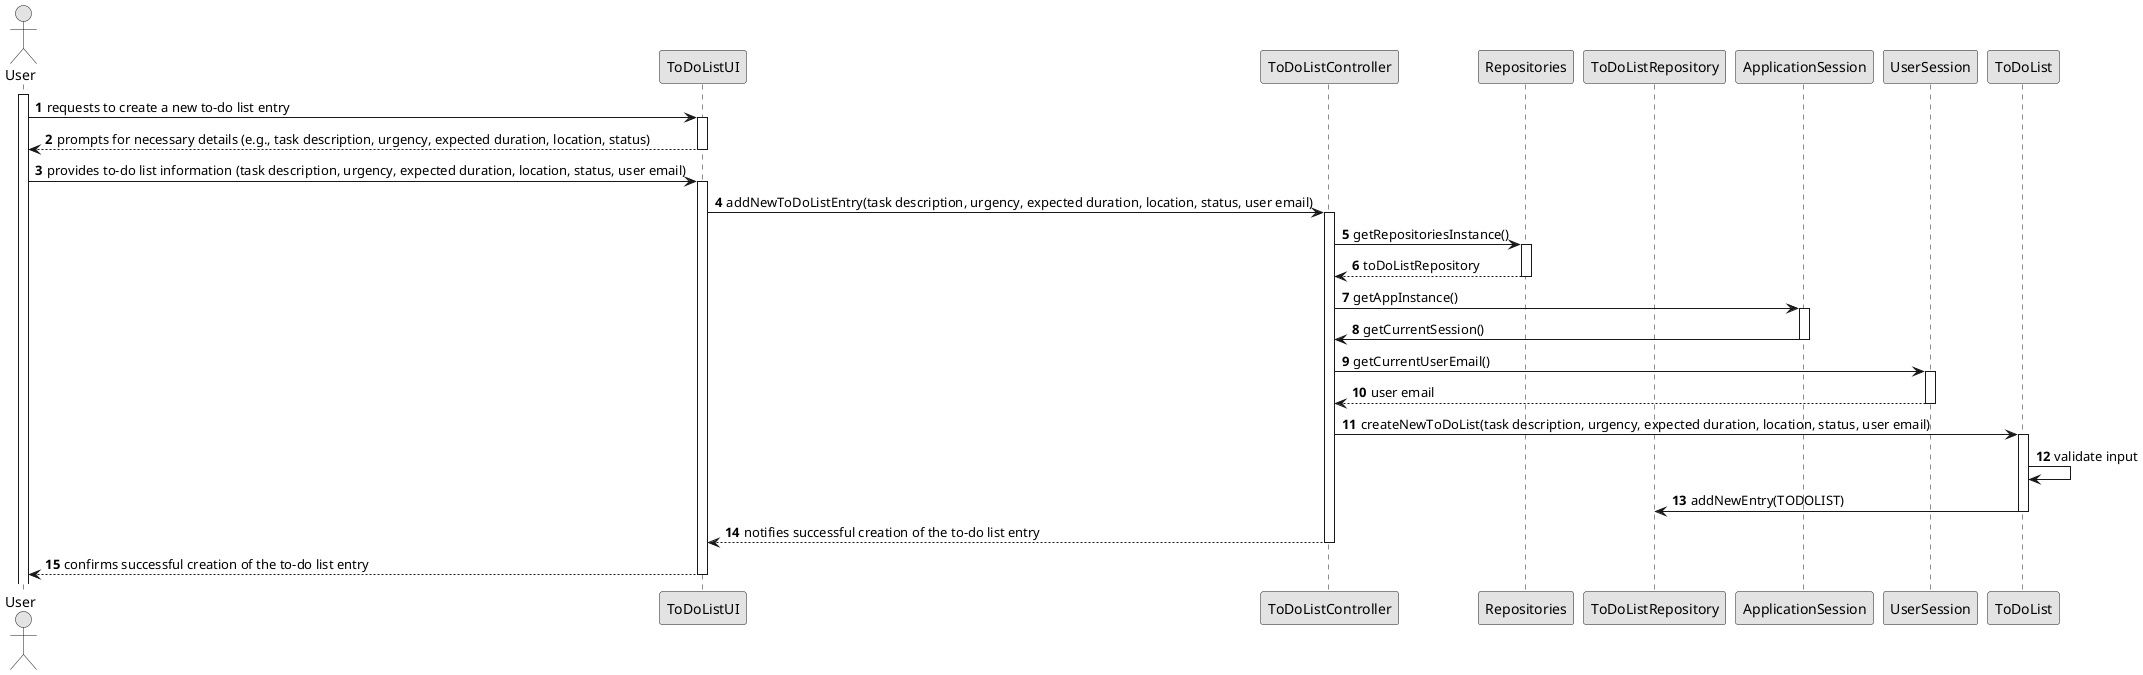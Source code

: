 @startuml
skinparam monochrome true
skinparam packageStyle rectangle
skinparam shadowing false
autonumber
actor "User" as USER
participant "ToDoListUI" as UI
participant "ToDoListController" as CTRL
participant "Repositories" as Repositories
participant "ToDoListRepository" as ToDoListRepository
participant "ApplicationSession" as APP
participant "UserSession" as SESSION
participant "ToDoList" as TODOLIST

activate USER

USER -> UI : requests to create a new to-do list entry
activate UI
    UI --> USER : prompts for necessary details (e.g., task description, urgency, expected duration, location, status)
deactivate UI

USER -> UI : provides to-do list information (task description, urgency, expected duration, location, status, user email)
activate UI

    UI -> CTRL : addNewToDoListEntry(task description, urgency, expected duration, location, status, user email)
    activate CTRL

        CTRL -> Repositories : getRepositoriesInstance()
        activate Repositories

            Repositories --> CTRL : toDoListRepository
        deactivate Repositories

        CTRL -> APP: getAppInstance()
        activate APP

            APP -> CTRL: getCurrentSession()
        deactivate APP

        CTRL -> SESSION: getCurrentUserEmail()
        activate SESSION

            SESSION --> CTRL: user email
        deactivate SESSION

        CTRL -> TODOLIST : createNewToDoList(task description, urgency, expected duration, location, status, user email)
        activate TODOLIST

            TODOLIST -> TODOLIST : validate input
            TODOLIST -> ToDoListRepository : addNewEntry(TODOLIST)
        deactivate TODOLIST

        CTRL --> UI : notifies successful creation of the to-do list entry
deactivate CTRL

UI --> USER : confirms successful creation of the to-do list entry
deactivate UI

@enduml